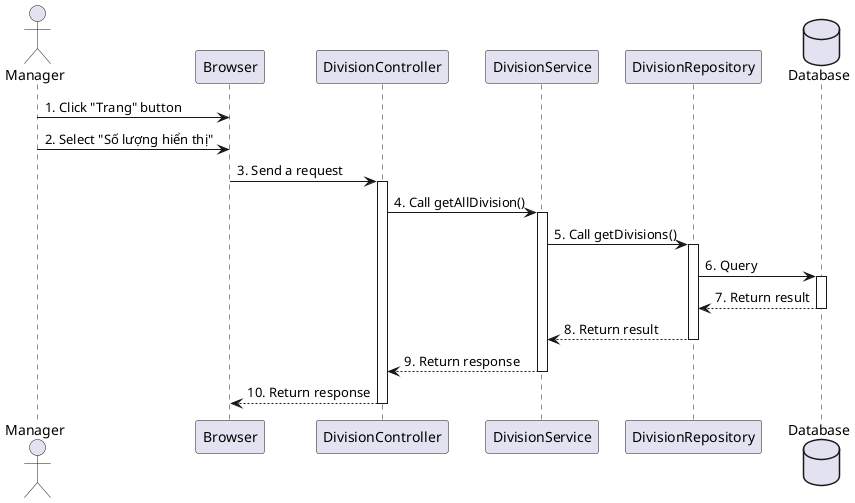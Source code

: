 @startuml
actor Manager as Manager

participant Browser as a
participant DivisionController as b
participant DivisionService as c
participant DivisionRepository as d
database Database as e

Manager -> a: 1. Click "Trang" button
Manager -> a: 2. Select "Số lượng hiển thị"
a -> b++: 3. Send a request
b -> c++: 4. Call getAllDivision()
c -> d++: 5. Call getDivisions()
d -> e++: 6. Query

e --> d--: 7. Return result
d --> c--: 8. Return result
c --> b--: 9. Return response
b --> a--: 10. Return response
@endumls